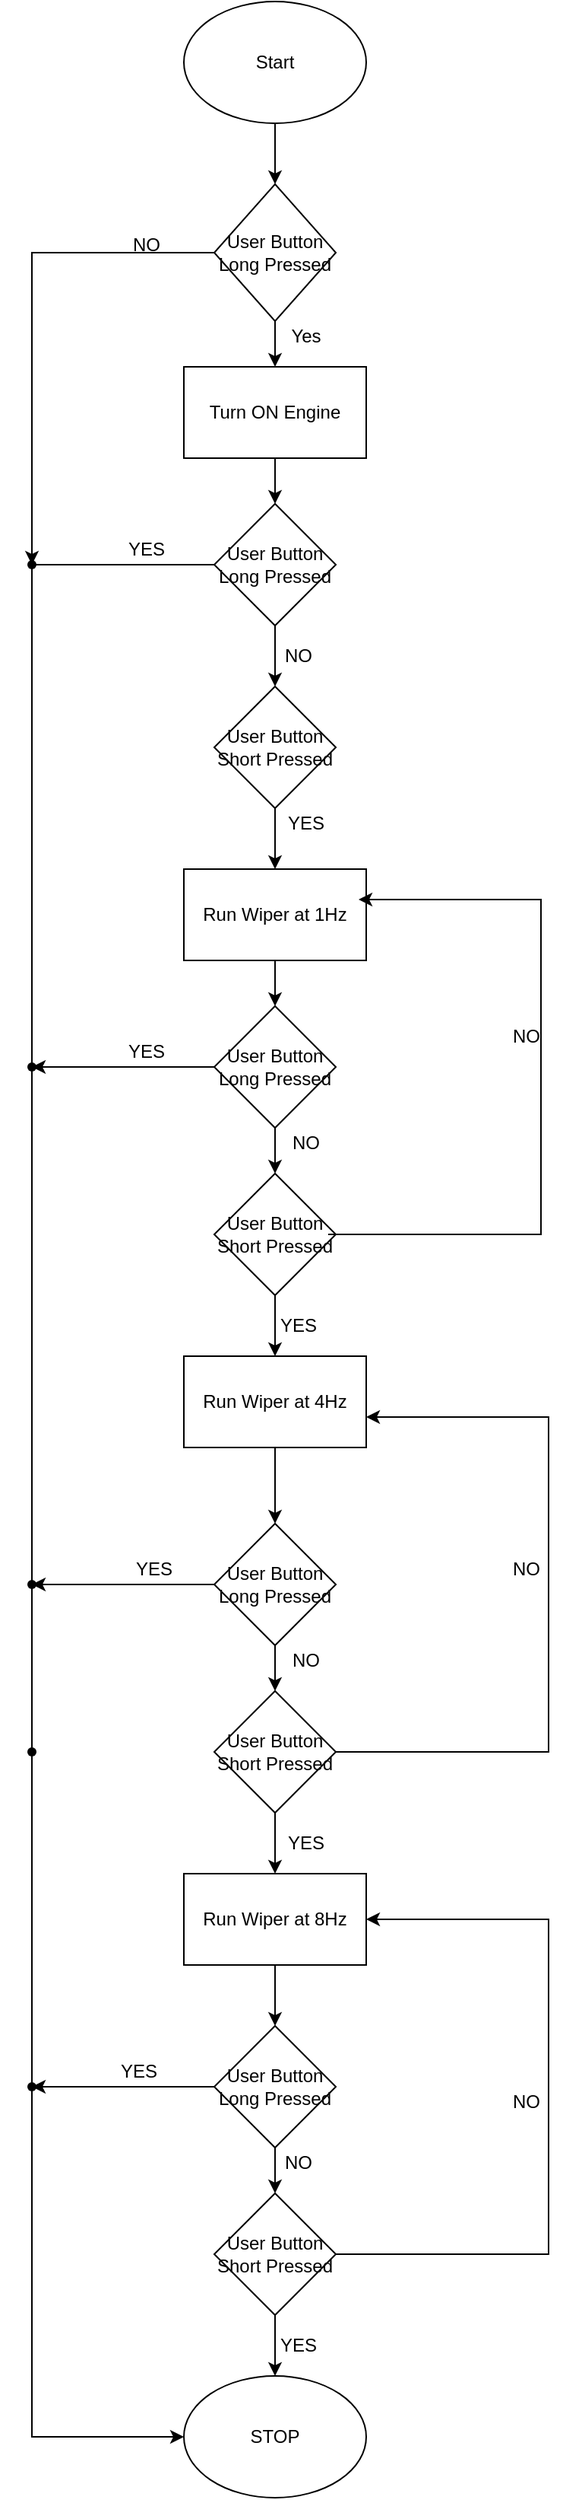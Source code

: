 <mxfile version="18.0.3" type="device"><diagram id="lDVU5_CFg15cyl7zlueM" name="Page-1"><mxGraphModel dx="868" dy="488" grid="1" gridSize="10" guides="1" tooltips="1" connect="1" arrows="1" fold="1" page="1" pageScale="1" pageWidth="850" pageHeight="1100" math="0" shadow="0"><root><mxCell id="0"/><mxCell id="1" parent="0"/><mxCell id="1YvTfa3GvJck1hMONfZ1-3" value="" style="edgeStyle=orthogonalEdgeStyle;rounded=0;orthogonalLoop=1;jettySize=auto;html=1;" parent="1" source="1YvTfa3GvJck1hMONfZ1-1" target="1YvTfa3GvJck1hMONfZ1-2" edge="1"><mxGeometry relative="1" as="geometry"/></mxCell><mxCell id="1YvTfa3GvJck1hMONfZ1-1" value="Start" style="ellipse;whiteSpace=wrap;html=1;" parent="1" vertex="1"><mxGeometry x="320" y="10" width="120" height="80" as="geometry"/></mxCell><mxCell id="1YvTfa3GvJck1hMONfZ1-8" value="" style="edgeStyle=orthogonalEdgeStyle;rounded=0;orthogonalLoop=1;jettySize=auto;html=1;" parent="1" source="1YvTfa3GvJck1hMONfZ1-2" target="1YvTfa3GvJck1hMONfZ1-7" edge="1"><mxGeometry relative="1" as="geometry"/></mxCell><mxCell id="1YvTfa3GvJck1hMONfZ1-45" value="" style="edgeStyle=orthogonalEdgeStyle;rounded=0;orthogonalLoop=1;jettySize=auto;html=1;" parent="1" source="1YvTfa3GvJck1hMONfZ1-2" target="1YvTfa3GvJck1hMONfZ1-44" edge="1"><mxGeometry relative="1" as="geometry"/></mxCell><mxCell id="1YvTfa3GvJck1hMONfZ1-2" value="User Button Long Pressed" style="rhombus;whiteSpace=wrap;html=1;" parent="1" vertex="1"><mxGeometry x="340" y="130" width="80" height="90" as="geometry"/></mxCell><mxCell id="1YvTfa3GvJck1hMONfZ1-10" value="" style="edgeStyle=orthogonalEdgeStyle;rounded=0;orthogonalLoop=1;jettySize=auto;html=1;" parent="1" source="1YvTfa3GvJck1hMONfZ1-7" target="1YvTfa3GvJck1hMONfZ1-9" edge="1"><mxGeometry relative="1" as="geometry"/></mxCell><mxCell id="1YvTfa3GvJck1hMONfZ1-7" value="Turn ON Engine" style="whiteSpace=wrap;html=1;" parent="1" vertex="1"><mxGeometry x="320" y="250" width="120" height="60" as="geometry"/></mxCell><mxCell id="1YvTfa3GvJck1hMONfZ1-14" value="" style="edgeStyle=orthogonalEdgeStyle;rounded=0;orthogonalLoop=1;jettySize=auto;html=1;" parent="1" source="1YvTfa3GvJck1hMONfZ1-9" target="1YvTfa3GvJck1hMONfZ1-13" edge="1"><mxGeometry relative="1" as="geometry"/></mxCell><mxCell id="1YvTfa3GvJck1hMONfZ1-9" value="User Button Long Pressed" style="rhombus;whiteSpace=wrap;html=1;" parent="1" vertex="1"><mxGeometry x="340" y="340" width="80" height="80" as="geometry"/></mxCell><mxCell id="1YvTfa3GvJck1hMONfZ1-16" value="" style="edgeStyle=orthogonalEdgeStyle;rounded=0;orthogonalLoop=1;jettySize=auto;html=1;" parent="1" source="1YvTfa3GvJck1hMONfZ1-13" target="1YvTfa3GvJck1hMONfZ1-15" edge="1"><mxGeometry relative="1" as="geometry"/></mxCell><mxCell id="1YvTfa3GvJck1hMONfZ1-13" value="User Button Short Pressed" style="rhombus;whiteSpace=wrap;html=1;" parent="1" vertex="1"><mxGeometry x="340" y="460" width="80" height="80" as="geometry"/></mxCell><mxCell id="1YvTfa3GvJck1hMONfZ1-18" value="" style="edgeStyle=orthogonalEdgeStyle;rounded=0;orthogonalLoop=1;jettySize=auto;html=1;" parent="1" source="1YvTfa3GvJck1hMONfZ1-15" target="1YvTfa3GvJck1hMONfZ1-17" edge="1"><mxGeometry relative="1" as="geometry"/></mxCell><mxCell id="1YvTfa3GvJck1hMONfZ1-15" value="Run Wiper at 1Hz" style="whiteSpace=wrap;html=1;" parent="1" vertex="1"><mxGeometry x="320" y="580" width="120" height="60" as="geometry"/></mxCell><mxCell id="1YvTfa3GvJck1hMONfZ1-22" value="" style="edgeStyle=orthogonalEdgeStyle;rounded=0;orthogonalLoop=1;jettySize=auto;html=1;" parent="1" source="1YvTfa3GvJck1hMONfZ1-17" target="1YvTfa3GvJck1hMONfZ1-19" edge="1"><mxGeometry relative="1" as="geometry"/></mxCell><mxCell id="1YvTfa3GvJck1hMONfZ1-39" value="" style="edgeStyle=orthogonalEdgeStyle;rounded=0;orthogonalLoop=1;jettySize=auto;html=1;" parent="1" source="1YvTfa3GvJck1hMONfZ1-17" target="1YvTfa3GvJck1hMONfZ1-38" edge="1"><mxGeometry relative="1" as="geometry"/></mxCell><mxCell id="1YvTfa3GvJck1hMONfZ1-17" value="User Button Long Pressed" style="rhombus;whiteSpace=wrap;html=1;" parent="1" vertex="1"><mxGeometry x="340" y="670" width="80" height="80" as="geometry"/></mxCell><mxCell id="1YvTfa3GvJck1hMONfZ1-24" value="" style="edgeStyle=orthogonalEdgeStyle;rounded=0;orthogonalLoop=1;jettySize=auto;html=1;" parent="1" source="1YvTfa3GvJck1hMONfZ1-19" target="1YvTfa3GvJck1hMONfZ1-23" edge="1"><mxGeometry relative="1" as="geometry"/></mxCell><mxCell id="1YvTfa3GvJck1hMONfZ1-19" value="User Button Short Pressed" style="rhombus;whiteSpace=wrap;html=1;" parent="1" vertex="1"><mxGeometry x="340" y="780" width="80" height="80" as="geometry"/></mxCell><mxCell id="1YvTfa3GvJck1hMONfZ1-30" value="" style="edgeStyle=orthogonalEdgeStyle;rounded=0;orthogonalLoop=1;jettySize=auto;html=1;" parent="1" source="1YvTfa3GvJck1hMONfZ1-23" target="1YvTfa3GvJck1hMONfZ1-26" edge="1"><mxGeometry relative="1" as="geometry"/></mxCell><mxCell id="1YvTfa3GvJck1hMONfZ1-23" value="Run Wiper at 4Hz" style="whiteSpace=wrap;html=1;" parent="1" vertex="1"><mxGeometry x="320" y="900" width="120" height="60" as="geometry"/></mxCell><mxCell id="1YvTfa3GvJck1hMONfZ1-25" value="" style="edgeStyle=orthogonalEdgeStyle;rounded=0;orthogonalLoop=1;jettySize=auto;html=1;" parent="1" source="1YvTfa3GvJck1hMONfZ1-26" target="1YvTfa3GvJck1hMONfZ1-28" edge="1"><mxGeometry relative="1" as="geometry"/></mxCell><mxCell id="1YvTfa3GvJck1hMONfZ1-41" value="" style="edgeStyle=orthogonalEdgeStyle;rounded=0;orthogonalLoop=1;jettySize=auto;html=1;" parent="1" source="1YvTfa3GvJck1hMONfZ1-26" target="1YvTfa3GvJck1hMONfZ1-40" edge="1"><mxGeometry relative="1" as="geometry"/></mxCell><mxCell id="1YvTfa3GvJck1hMONfZ1-26" value="User Button Long Pressed" style="rhombus;whiteSpace=wrap;html=1;" parent="1" vertex="1"><mxGeometry x="340" y="1010" width="80" height="80" as="geometry"/></mxCell><mxCell id="1YvTfa3GvJck1hMONfZ1-27" value="" style="edgeStyle=orthogonalEdgeStyle;rounded=0;orthogonalLoop=1;jettySize=auto;html=1;" parent="1" source="1YvTfa3GvJck1hMONfZ1-28" target="1YvTfa3GvJck1hMONfZ1-29" edge="1"><mxGeometry relative="1" as="geometry"/></mxCell><mxCell id="1YvTfa3GvJck1hMONfZ1-28" value="User Button Short Pressed" style="rhombus;whiteSpace=wrap;html=1;" parent="1" vertex="1"><mxGeometry x="340" y="1120" width="80" height="80" as="geometry"/></mxCell><mxCell id="1YvTfa3GvJck1hMONfZ1-33" value="" style="edgeStyle=orthogonalEdgeStyle;rounded=0;orthogonalLoop=1;jettySize=auto;html=1;" parent="1" source="1YvTfa3GvJck1hMONfZ1-29" target="1YvTfa3GvJck1hMONfZ1-32" edge="1"><mxGeometry relative="1" as="geometry"/></mxCell><mxCell id="1YvTfa3GvJck1hMONfZ1-29" value="Run Wiper at 8Hz" style="whiteSpace=wrap;html=1;" parent="1" vertex="1"><mxGeometry x="320" y="1240" width="120" height="60" as="geometry"/></mxCell><mxCell id="1YvTfa3GvJck1hMONfZ1-31" value="" style="edgeStyle=orthogonalEdgeStyle;rounded=0;orthogonalLoop=1;jettySize=auto;html=1;" parent="1" source="1YvTfa3GvJck1hMONfZ1-32" edge="1"><mxGeometry relative="1" as="geometry"><mxPoint x="380" y="1450" as="targetPoint"/></mxGeometry></mxCell><mxCell id="1YvTfa3GvJck1hMONfZ1-43" value="" style="edgeStyle=orthogonalEdgeStyle;rounded=0;orthogonalLoop=1;jettySize=auto;html=1;" parent="1" source="1YvTfa3GvJck1hMONfZ1-32" target="1YvTfa3GvJck1hMONfZ1-42" edge="1"><mxGeometry relative="1" as="geometry"/></mxCell><mxCell id="1YvTfa3GvJck1hMONfZ1-32" value="User Button Long Pressed" style="rhombus;whiteSpace=wrap;html=1;" parent="1" vertex="1"><mxGeometry x="340" y="1340" width="80" height="80" as="geometry"/></mxCell><mxCell id="1YvTfa3GvJck1hMONfZ1-58" value="" style="edgeStyle=orthogonalEdgeStyle;rounded=0;orthogonalLoop=1;jettySize=auto;html=1;" parent="1" source="1YvTfa3GvJck1hMONfZ1-34" target="1YvTfa3GvJck1hMONfZ1-36" edge="1"><mxGeometry relative="1" as="geometry"/></mxCell><mxCell id="1YvTfa3GvJck1hMONfZ1-34" value="User Button Short Pressed" style="rhombus;whiteSpace=wrap;html=1;" parent="1" vertex="1"><mxGeometry x="340" y="1450" width="80" height="80" as="geometry"/></mxCell><mxCell id="1YvTfa3GvJck1hMONfZ1-36" value="STOP" style="ellipse;whiteSpace=wrap;html=1;" parent="1" vertex="1"><mxGeometry x="320" y="1570" width="120" height="80" as="geometry"/></mxCell><mxCell id="1YvTfa3GvJck1hMONfZ1-37" value="" style="endArrow=classic;html=1;rounded=0;exitDx=0;exitDy=0;entryX=0;entryY=0.5;entryDx=0;entryDy=0;startArrow=none;" parent="1" source="1YvTfa3GvJck1hMONfZ1-44" target="1YvTfa3GvJck1hMONfZ1-36" edge="1"><mxGeometry width="50" height="50" relative="1" as="geometry"><mxPoint x="410" y="550" as="sourcePoint"/><mxPoint x="220" y="1610" as="targetPoint"/><Array as="points"><mxPoint x="220" y="380"/><mxPoint x="220" y="1610"/></Array></mxGeometry></mxCell><mxCell id="1YvTfa3GvJck1hMONfZ1-38" value="" style="shape=waypoint;sketch=0;size=6;pointerEvents=1;points=[];fillColor=default;resizable=0;rotatable=0;perimeter=centerPerimeter;snapToPoint=1;" parent="1" vertex="1"><mxGeometry x="200" y="690" width="40" height="40" as="geometry"/></mxCell><mxCell id="1YvTfa3GvJck1hMONfZ1-40" value="" style="shape=waypoint;sketch=0;size=6;pointerEvents=1;points=[];fillColor=default;resizable=0;rotatable=0;perimeter=centerPerimeter;snapToPoint=1;" parent="1" vertex="1"><mxGeometry x="200" y="1030" width="40" height="40" as="geometry"/></mxCell><mxCell id="1YvTfa3GvJck1hMONfZ1-42" value="" style="shape=waypoint;sketch=0;size=6;pointerEvents=1;points=[];fillColor=default;resizable=0;rotatable=0;perimeter=centerPerimeter;snapToPoint=1;" parent="1" vertex="1"><mxGeometry x="200" y="1360" width="40" height="40" as="geometry"/></mxCell><mxCell id="1YvTfa3GvJck1hMONfZ1-44" value="" style="shape=waypoint;sketch=0;size=6;pointerEvents=1;points=[];fillColor=default;resizable=0;rotatable=0;perimeter=centerPerimeter;snapToPoint=1;" parent="1" vertex="1"><mxGeometry x="200" y="360" width="40" height="40" as="geometry"/></mxCell><mxCell id="1YvTfa3GvJck1hMONfZ1-46" value="" style="endArrow=none;html=1;rounded=0;exitX=0;exitY=0.5;exitDx=0;exitDy=0;entryDx=0;entryDy=0;" parent="1" source="1YvTfa3GvJck1hMONfZ1-9" target="1YvTfa3GvJck1hMONfZ1-44" edge="1"><mxGeometry width="50" height="50" relative="1" as="geometry"><mxPoint x="340.0" y="380" as="sourcePoint"/><mxPoint x="330.0" y="1610" as="targetPoint"/><Array as="points"/></mxGeometry></mxCell><mxCell id="1YvTfa3GvJck1hMONfZ1-47" value="NO" style="text;html=1;align=center;verticalAlign=middle;resizable=0;points=[];autosize=1;strokeColor=none;fillColor=none;" parent="1" vertex="1"><mxGeometry x="280" y="160" width="30" height="20" as="geometry"/></mxCell><mxCell id="1YvTfa3GvJck1hMONfZ1-48" value="Yes" style="text;html=1;align=center;verticalAlign=middle;resizable=0;points=[];autosize=1;strokeColor=none;fillColor=none;" parent="1" vertex="1"><mxGeometry x="380" y="220" width="40" height="20" as="geometry"/></mxCell><mxCell id="1YvTfa3GvJck1hMONfZ1-49" value="YES" style="text;html=1;align=center;verticalAlign=middle;resizable=0;points=[];autosize=1;strokeColor=none;fillColor=none;" parent="1" vertex="1"><mxGeometry x="275" y="360" width="40" height="20" as="geometry"/></mxCell><mxCell id="1YvTfa3GvJck1hMONfZ1-51" value="YES" style="text;html=1;align=center;verticalAlign=middle;resizable=0;points=[];autosize=1;strokeColor=none;fillColor=none;" parent="1" vertex="1"><mxGeometry x="275" y="690" width="40" height="20" as="geometry"/></mxCell><mxCell id="1YvTfa3GvJck1hMONfZ1-52" value="YES" style="text;html=1;align=center;verticalAlign=middle;resizable=0;points=[];autosize=1;strokeColor=none;fillColor=none;" parent="1" vertex="1"><mxGeometry x="280" y="1030" width="40" height="20" as="geometry"/></mxCell><mxCell id="1YvTfa3GvJck1hMONfZ1-53" value="YES" style="text;html=1;align=center;verticalAlign=middle;resizable=0;points=[];autosize=1;strokeColor=none;fillColor=none;" parent="1" vertex="1"><mxGeometry x="270" y="1360" width="40" height="20" as="geometry"/></mxCell><mxCell id="1YvTfa3GvJck1hMONfZ1-54" value="NO" style="text;html=1;align=center;verticalAlign=middle;resizable=0;points=[];autosize=1;strokeColor=none;fillColor=none;" parent="1" vertex="1"><mxGeometry x="380" y="430" width="30" height="20" as="geometry"/></mxCell><mxCell id="1YvTfa3GvJck1hMONfZ1-55" value="NO" style="text;html=1;align=center;verticalAlign=middle;resizable=0;points=[];autosize=1;strokeColor=none;fillColor=none;" parent="1" vertex="1"><mxGeometry x="385" y="750" width="30" height="20" as="geometry"/></mxCell><mxCell id="1YvTfa3GvJck1hMONfZ1-56" value="NO" style="text;html=1;align=center;verticalAlign=middle;resizable=0;points=[];autosize=1;strokeColor=none;fillColor=none;" parent="1" vertex="1"><mxGeometry x="385" y="1090" width="30" height="20" as="geometry"/></mxCell><mxCell id="1YvTfa3GvJck1hMONfZ1-57" value="NO" style="text;html=1;align=center;verticalAlign=middle;resizable=0;points=[];autosize=1;strokeColor=none;fillColor=none;" parent="1" vertex="1"><mxGeometry x="380" y="1420" width="30" height="20" as="geometry"/></mxCell><mxCell id="1YvTfa3GvJck1hMONfZ1-59" value="YES" style="text;html=1;align=center;verticalAlign=middle;resizable=0;points=[];autosize=1;strokeColor=none;fillColor=none;" parent="1" vertex="1"><mxGeometry x="375" y="1540" width="40" height="20" as="geometry"/></mxCell><mxCell id="1YvTfa3GvJck1hMONfZ1-60" value="" style="shape=waypoint;sketch=0;size=6;pointerEvents=1;points=[];fillColor=default;resizable=0;rotatable=0;perimeter=centerPerimeter;snapToPoint=1;" parent="1" vertex="1"><mxGeometry x="200" y="1140" width="40" height="40" as="geometry"/></mxCell><mxCell id="1YvTfa3GvJck1hMONfZ1-62" value="YES" style="text;html=1;align=center;verticalAlign=middle;resizable=0;points=[];autosize=1;strokeColor=none;fillColor=none;" parent="1" vertex="1"><mxGeometry x="380" y="1210" width="40" height="20" as="geometry"/></mxCell><mxCell id="1YvTfa3GvJck1hMONfZ1-63" value="YES" style="text;html=1;align=center;verticalAlign=middle;resizable=0;points=[];autosize=1;strokeColor=none;fillColor=none;" parent="1" vertex="1"><mxGeometry x="380" y="540" width="40" height="20" as="geometry"/></mxCell><mxCell id="1YvTfa3GvJck1hMONfZ1-64" value="YES" style="text;html=1;align=center;verticalAlign=middle;resizable=0;points=[];autosize=1;strokeColor=none;fillColor=none;" parent="1" vertex="1"><mxGeometry x="375" y="870" width="40" height="20" as="geometry"/></mxCell><mxCell id="1YvTfa3GvJck1hMONfZ1-65" value="" style="endArrow=classic;html=1;rounded=0;exitX=1;exitY=0.5;exitDx=0;exitDy=0;entryX=1;entryY=0.5;entryDx=0;entryDy=0;" parent="1" source="1YvTfa3GvJck1hMONfZ1-34" target="1YvTfa3GvJck1hMONfZ1-29" edge="1"><mxGeometry width="50" height="50" relative="1" as="geometry"><mxPoint x="470" y="1390" as="sourcePoint"/><mxPoint x="520" y="1340" as="targetPoint"/><Array as="points"><mxPoint x="560" y="1490"/><mxPoint x="560" y="1270"/><mxPoint x="520" y="1270"/></Array></mxGeometry></mxCell><mxCell id="1YvTfa3GvJck1hMONfZ1-67" value="NO" style="text;html=1;align=center;verticalAlign=middle;resizable=0;points=[];autosize=1;strokeColor=none;fillColor=none;" parent="1" vertex="1"><mxGeometry x="530" y="1380" width="30" height="20" as="geometry"/></mxCell><mxCell id="1YvTfa3GvJck1hMONfZ1-68" value="" style="endArrow=classic;html=1;rounded=0;exitX=1;exitY=0.5;exitDx=0;exitDy=0;entryX=1;entryY=0.5;entryDx=0;entryDy=0;" parent="1" edge="1"><mxGeometry width="50" height="50" relative="1" as="geometry"><mxPoint x="420.0" y="1160" as="sourcePoint"/><mxPoint x="440.0" y="940" as="targetPoint"/><Array as="points"><mxPoint x="560" y="1160"/><mxPoint x="560" y="940"/><mxPoint x="485" y="940"/></Array></mxGeometry></mxCell><mxCell id="1YvTfa3GvJck1hMONfZ1-69" value="NO" style="text;html=1;align=center;verticalAlign=middle;resizable=0;points=[];autosize=1;strokeColor=none;fillColor=none;" parent="1" vertex="1"><mxGeometry x="530" y="1030" width="30" height="20" as="geometry"/></mxCell><mxCell id="1YvTfa3GvJck1hMONfZ1-71" value="" style="endArrow=classic;html=1;rounded=0;exitX=1;exitY=0.5;exitDx=0;exitDy=0;entryX=1;entryY=0.5;entryDx=0;entryDy=0;" parent="1" edge="1"><mxGeometry width="50" height="50" relative="1" as="geometry"><mxPoint x="415.0" y="820" as="sourcePoint"/><mxPoint x="435.0" y="600" as="targetPoint"/><Array as="points"><mxPoint x="555" y="820"/><mxPoint x="555" y="600"/><mxPoint x="480" y="600"/></Array></mxGeometry></mxCell><mxCell id="1YvTfa3GvJck1hMONfZ1-72" value="NO" style="text;html=1;align=center;verticalAlign=middle;resizable=0;points=[];autosize=1;strokeColor=none;fillColor=none;" parent="1" vertex="1"><mxGeometry x="530" y="680" width="30" height="20" as="geometry"/></mxCell></root></mxGraphModel></diagram></mxfile>